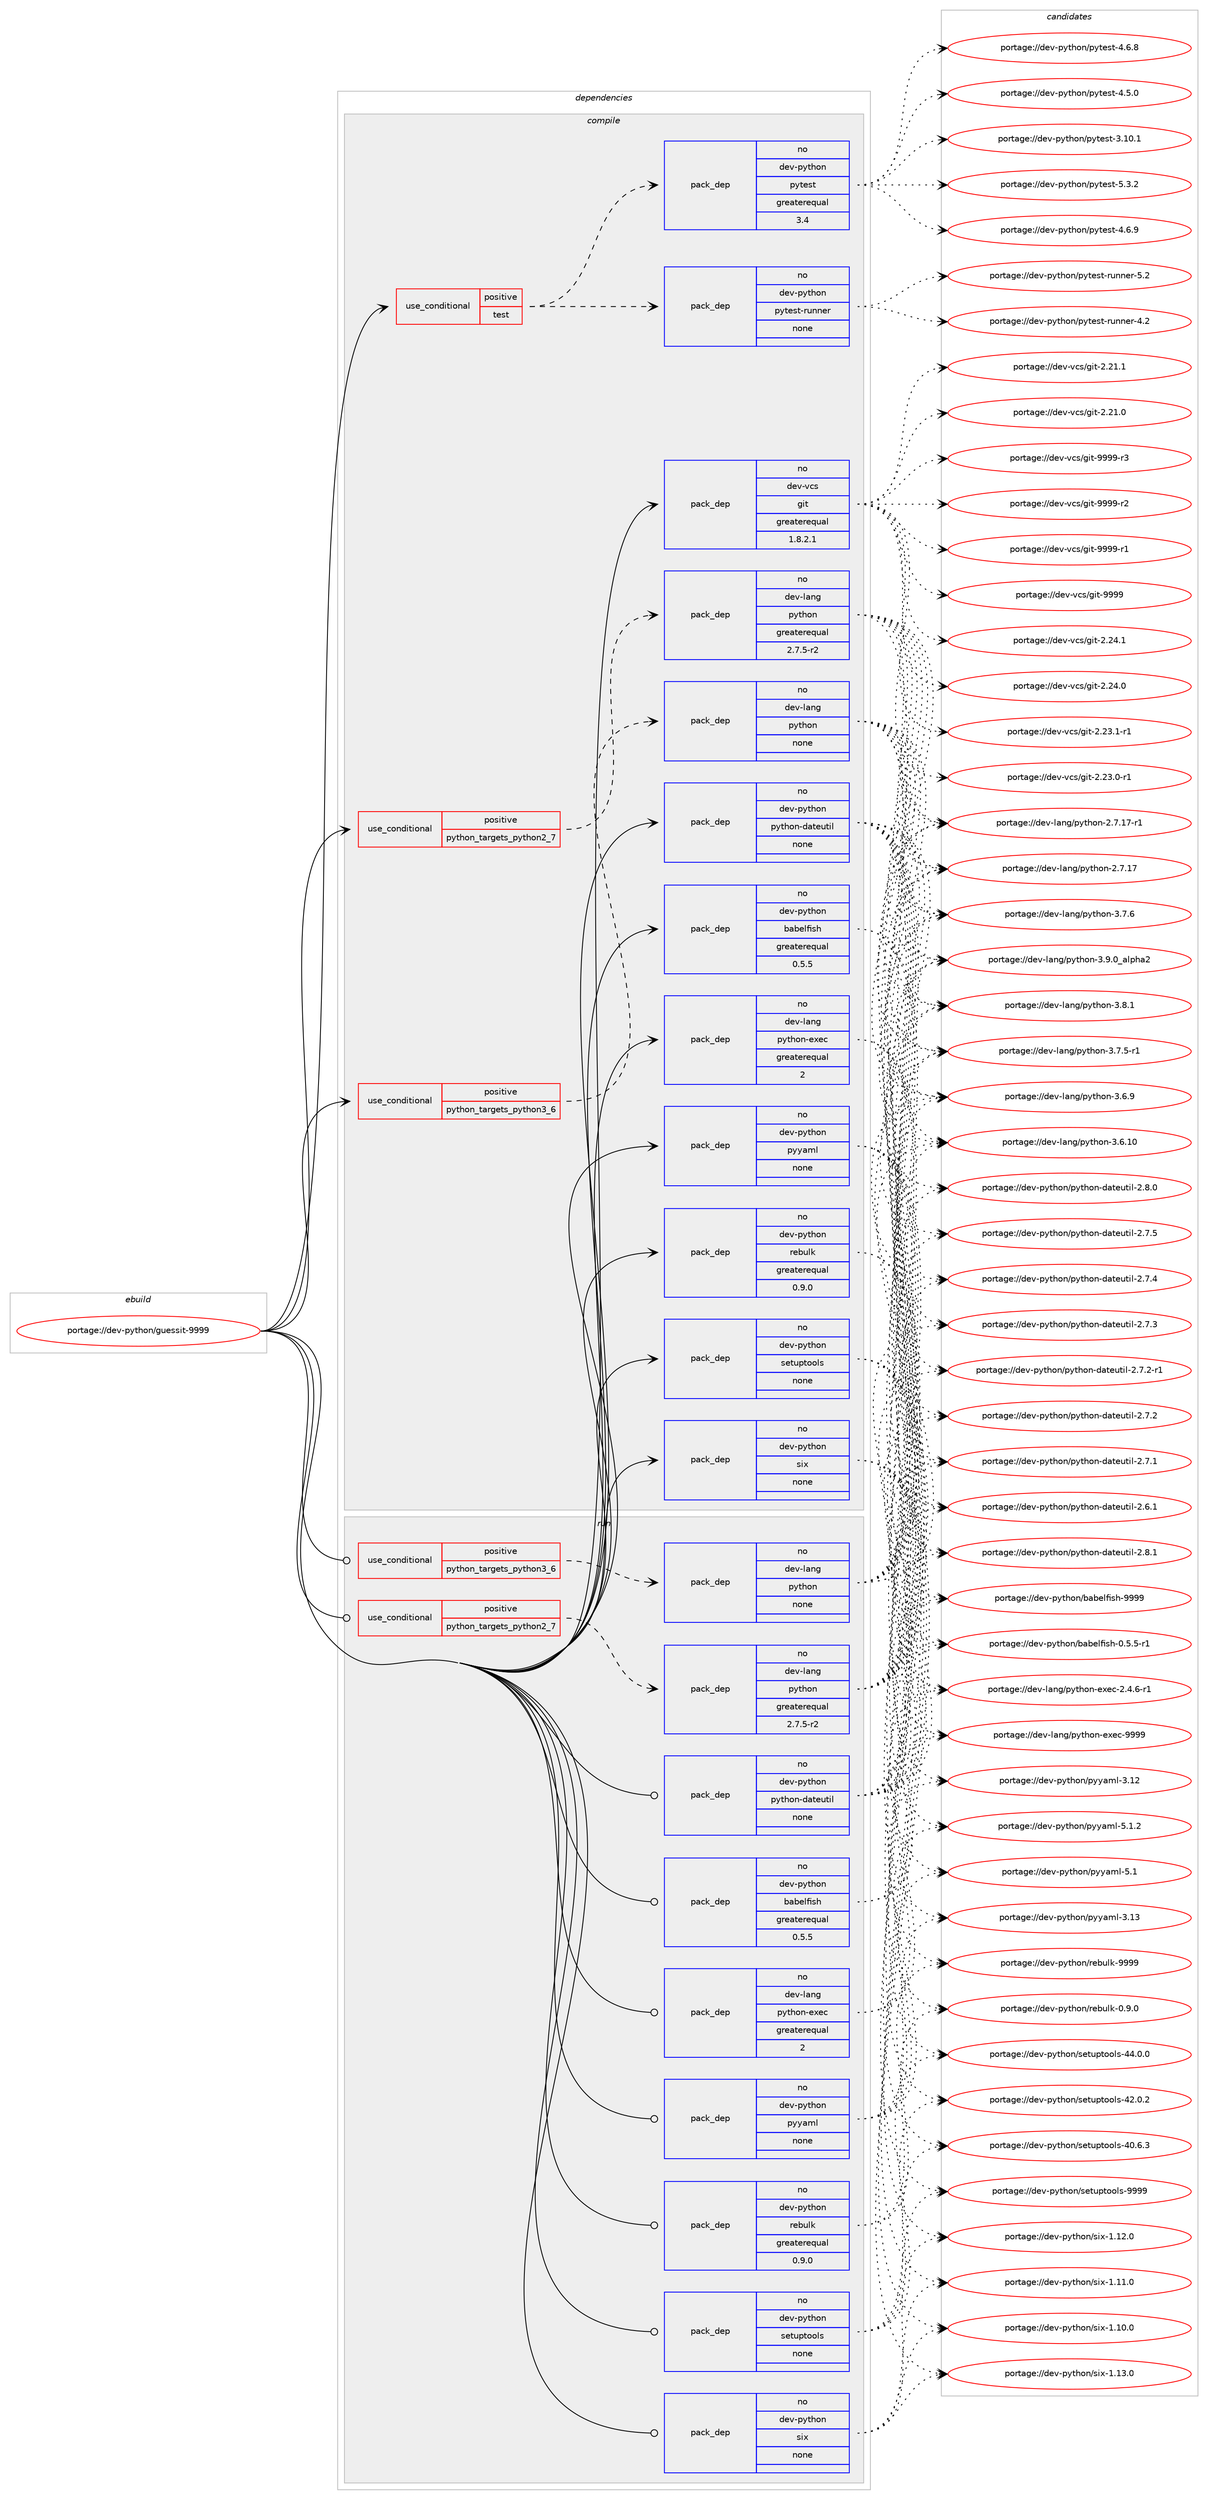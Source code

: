 digraph prolog {

# *************
# Graph options
# *************

newrank=true;
concentrate=true;
compound=true;
graph [rankdir=LR,fontname=Helvetica,fontsize=10,ranksep=1.5];#, ranksep=2.5, nodesep=0.2];
edge  [arrowhead=vee];
node  [fontname=Helvetica,fontsize=10];

# **********
# The ebuild
# **********

subgraph cluster_leftcol {
color=gray;
label=<<i>ebuild</i>>;
id [label="portage://dev-python/guessit-9999", color=red, width=4, href="../dev-python/guessit-9999.svg"];
}

# ****************
# The dependencies
# ****************

subgraph cluster_midcol {
color=gray;
label=<<i>dependencies</i>>;
subgraph cluster_compile {
fillcolor="#eeeeee";
style=filled;
label=<<i>compile</i>>;
subgraph cond115020 {
dependency457342 [label=<<TABLE BORDER="0" CELLBORDER="1" CELLSPACING="0" CELLPADDING="4"><TR><TD ROWSPAN="3" CELLPADDING="10">use_conditional</TD></TR><TR><TD>positive</TD></TR><TR><TD>python_targets_python2_7</TD></TR></TABLE>>, shape=none, color=red];
subgraph pack337339 {
dependency457343 [label=<<TABLE BORDER="0" CELLBORDER="1" CELLSPACING="0" CELLPADDING="4" WIDTH="220"><TR><TD ROWSPAN="6" CELLPADDING="30">pack_dep</TD></TR><TR><TD WIDTH="110">no</TD></TR><TR><TD>dev-lang</TD></TR><TR><TD>python</TD></TR><TR><TD>greaterequal</TD></TR><TR><TD>2.7.5-r2</TD></TR></TABLE>>, shape=none, color=blue];
}
dependency457342:e -> dependency457343:w [weight=20,style="dashed",arrowhead="vee"];
}
id:e -> dependency457342:w [weight=20,style="solid",arrowhead="vee"];
subgraph cond115021 {
dependency457344 [label=<<TABLE BORDER="0" CELLBORDER="1" CELLSPACING="0" CELLPADDING="4"><TR><TD ROWSPAN="3" CELLPADDING="10">use_conditional</TD></TR><TR><TD>positive</TD></TR><TR><TD>python_targets_python3_6</TD></TR></TABLE>>, shape=none, color=red];
subgraph pack337340 {
dependency457345 [label=<<TABLE BORDER="0" CELLBORDER="1" CELLSPACING="0" CELLPADDING="4" WIDTH="220"><TR><TD ROWSPAN="6" CELLPADDING="30">pack_dep</TD></TR><TR><TD WIDTH="110">no</TD></TR><TR><TD>dev-lang</TD></TR><TR><TD>python</TD></TR><TR><TD>none</TD></TR><TR><TD></TD></TR></TABLE>>, shape=none, color=blue];
}
dependency457344:e -> dependency457345:w [weight=20,style="dashed",arrowhead="vee"];
}
id:e -> dependency457344:w [weight=20,style="solid",arrowhead="vee"];
subgraph cond115022 {
dependency457346 [label=<<TABLE BORDER="0" CELLBORDER="1" CELLSPACING="0" CELLPADDING="4"><TR><TD ROWSPAN="3" CELLPADDING="10">use_conditional</TD></TR><TR><TD>positive</TD></TR><TR><TD>test</TD></TR></TABLE>>, shape=none, color=red];
subgraph pack337341 {
dependency457347 [label=<<TABLE BORDER="0" CELLBORDER="1" CELLSPACING="0" CELLPADDING="4" WIDTH="220"><TR><TD ROWSPAN="6" CELLPADDING="30">pack_dep</TD></TR><TR><TD WIDTH="110">no</TD></TR><TR><TD>dev-python</TD></TR><TR><TD>pytest</TD></TR><TR><TD>greaterequal</TD></TR><TR><TD>3.4</TD></TR></TABLE>>, shape=none, color=blue];
}
dependency457346:e -> dependency457347:w [weight=20,style="dashed",arrowhead="vee"];
subgraph pack337342 {
dependency457348 [label=<<TABLE BORDER="0" CELLBORDER="1" CELLSPACING="0" CELLPADDING="4" WIDTH="220"><TR><TD ROWSPAN="6" CELLPADDING="30">pack_dep</TD></TR><TR><TD WIDTH="110">no</TD></TR><TR><TD>dev-python</TD></TR><TR><TD>pytest-runner</TD></TR><TR><TD>none</TD></TR><TR><TD></TD></TR></TABLE>>, shape=none, color=blue];
}
dependency457346:e -> dependency457348:w [weight=20,style="dashed",arrowhead="vee"];
}
id:e -> dependency457346:w [weight=20,style="solid",arrowhead="vee"];
subgraph pack337343 {
dependency457349 [label=<<TABLE BORDER="0" CELLBORDER="1" CELLSPACING="0" CELLPADDING="4" WIDTH="220"><TR><TD ROWSPAN="6" CELLPADDING="30">pack_dep</TD></TR><TR><TD WIDTH="110">no</TD></TR><TR><TD>dev-lang</TD></TR><TR><TD>python-exec</TD></TR><TR><TD>greaterequal</TD></TR><TR><TD>2</TD></TR></TABLE>>, shape=none, color=blue];
}
id:e -> dependency457349:w [weight=20,style="solid",arrowhead="vee"];
subgraph pack337344 {
dependency457350 [label=<<TABLE BORDER="0" CELLBORDER="1" CELLSPACING="0" CELLPADDING="4" WIDTH="220"><TR><TD ROWSPAN="6" CELLPADDING="30">pack_dep</TD></TR><TR><TD WIDTH="110">no</TD></TR><TR><TD>dev-python</TD></TR><TR><TD>babelfish</TD></TR><TR><TD>greaterequal</TD></TR><TR><TD>0.5.5</TD></TR></TABLE>>, shape=none, color=blue];
}
id:e -> dependency457350:w [weight=20,style="solid",arrowhead="vee"];
subgraph pack337345 {
dependency457351 [label=<<TABLE BORDER="0" CELLBORDER="1" CELLSPACING="0" CELLPADDING="4" WIDTH="220"><TR><TD ROWSPAN="6" CELLPADDING="30">pack_dep</TD></TR><TR><TD WIDTH="110">no</TD></TR><TR><TD>dev-python</TD></TR><TR><TD>python-dateutil</TD></TR><TR><TD>none</TD></TR><TR><TD></TD></TR></TABLE>>, shape=none, color=blue];
}
id:e -> dependency457351:w [weight=20,style="solid",arrowhead="vee"];
subgraph pack337346 {
dependency457352 [label=<<TABLE BORDER="0" CELLBORDER="1" CELLSPACING="0" CELLPADDING="4" WIDTH="220"><TR><TD ROWSPAN="6" CELLPADDING="30">pack_dep</TD></TR><TR><TD WIDTH="110">no</TD></TR><TR><TD>dev-python</TD></TR><TR><TD>pyyaml</TD></TR><TR><TD>none</TD></TR><TR><TD></TD></TR></TABLE>>, shape=none, color=blue];
}
id:e -> dependency457352:w [weight=20,style="solid",arrowhead="vee"];
subgraph pack337347 {
dependency457353 [label=<<TABLE BORDER="0" CELLBORDER="1" CELLSPACING="0" CELLPADDING="4" WIDTH="220"><TR><TD ROWSPAN="6" CELLPADDING="30">pack_dep</TD></TR><TR><TD WIDTH="110">no</TD></TR><TR><TD>dev-python</TD></TR><TR><TD>rebulk</TD></TR><TR><TD>greaterequal</TD></TR><TR><TD>0.9.0</TD></TR></TABLE>>, shape=none, color=blue];
}
id:e -> dependency457353:w [weight=20,style="solid",arrowhead="vee"];
subgraph pack337348 {
dependency457354 [label=<<TABLE BORDER="0" CELLBORDER="1" CELLSPACING="0" CELLPADDING="4" WIDTH="220"><TR><TD ROWSPAN="6" CELLPADDING="30">pack_dep</TD></TR><TR><TD WIDTH="110">no</TD></TR><TR><TD>dev-python</TD></TR><TR><TD>setuptools</TD></TR><TR><TD>none</TD></TR><TR><TD></TD></TR></TABLE>>, shape=none, color=blue];
}
id:e -> dependency457354:w [weight=20,style="solid",arrowhead="vee"];
subgraph pack337349 {
dependency457355 [label=<<TABLE BORDER="0" CELLBORDER="1" CELLSPACING="0" CELLPADDING="4" WIDTH="220"><TR><TD ROWSPAN="6" CELLPADDING="30">pack_dep</TD></TR><TR><TD WIDTH="110">no</TD></TR><TR><TD>dev-python</TD></TR><TR><TD>six</TD></TR><TR><TD>none</TD></TR><TR><TD></TD></TR></TABLE>>, shape=none, color=blue];
}
id:e -> dependency457355:w [weight=20,style="solid",arrowhead="vee"];
subgraph pack337350 {
dependency457356 [label=<<TABLE BORDER="0" CELLBORDER="1" CELLSPACING="0" CELLPADDING="4" WIDTH="220"><TR><TD ROWSPAN="6" CELLPADDING="30">pack_dep</TD></TR><TR><TD WIDTH="110">no</TD></TR><TR><TD>dev-vcs</TD></TR><TR><TD>git</TD></TR><TR><TD>greaterequal</TD></TR><TR><TD>1.8.2.1</TD></TR></TABLE>>, shape=none, color=blue];
}
id:e -> dependency457356:w [weight=20,style="solid",arrowhead="vee"];
}
subgraph cluster_compileandrun {
fillcolor="#eeeeee";
style=filled;
label=<<i>compile and run</i>>;
}
subgraph cluster_run {
fillcolor="#eeeeee";
style=filled;
label=<<i>run</i>>;
subgraph cond115023 {
dependency457357 [label=<<TABLE BORDER="0" CELLBORDER="1" CELLSPACING="0" CELLPADDING="4"><TR><TD ROWSPAN="3" CELLPADDING="10">use_conditional</TD></TR><TR><TD>positive</TD></TR><TR><TD>python_targets_python2_7</TD></TR></TABLE>>, shape=none, color=red];
subgraph pack337351 {
dependency457358 [label=<<TABLE BORDER="0" CELLBORDER="1" CELLSPACING="0" CELLPADDING="4" WIDTH="220"><TR><TD ROWSPAN="6" CELLPADDING="30">pack_dep</TD></TR><TR><TD WIDTH="110">no</TD></TR><TR><TD>dev-lang</TD></TR><TR><TD>python</TD></TR><TR><TD>greaterequal</TD></TR><TR><TD>2.7.5-r2</TD></TR></TABLE>>, shape=none, color=blue];
}
dependency457357:e -> dependency457358:w [weight=20,style="dashed",arrowhead="vee"];
}
id:e -> dependency457357:w [weight=20,style="solid",arrowhead="odot"];
subgraph cond115024 {
dependency457359 [label=<<TABLE BORDER="0" CELLBORDER="1" CELLSPACING="0" CELLPADDING="4"><TR><TD ROWSPAN="3" CELLPADDING="10">use_conditional</TD></TR><TR><TD>positive</TD></TR><TR><TD>python_targets_python3_6</TD></TR></TABLE>>, shape=none, color=red];
subgraph pack337352 {
dependency457360 [label=<<TABLE BORDER="0" CELLBORDER="1" CELLSPACING="0" CELLPADDING="4" WIDTH="220"><TR><TD ROWSPAN="6" CELLPADDING="30">pack_dep</TD></TR><TR><TD WIDTH="110">no</TD></TR><TR><TD>dev-lang</TD></TR><TR><TD>python</TD></TR><TR><TD>none</TD></TR><TR><TD></TD></TR></TABLE>>, shape=none, color=blue];
}
dependency457359:e -> dependency457360:w [weight=20,style="dashed",arrowhead="vee"];
}
id:e -> dependency457359:w [weight=20,style="solid",arrowhead="odot"];
subgraph pack337353 {
dependency457361 [label=<<TABLE BORDER="0" CELLBORDER="1" CELLSPACING="0" CELLPADDING="4" WIDTH="220"><TR><TD ROWSPAN="6" CELLPADDING="30">pack_dep</TD></TR><TR><TD WIDTH="110">no</TD></TR><TR><TD>dev-lang</TD></TR><TR><TD>python-exec</TD></TR><TR><TD>greaterequal</TD></TR><TR><TD>2</TD></TR></TABLE>>, shape=none, color=blue];
}
id:e -> dependency457361:w [weight=20,style="solid",arrowhead="odot"];
subgraph pack337354 {
dependency457362 [label=<<TABLE BORDER="0" CELLBORDER="1" CELLSPACING="0" CELLPADDING="4" WIDTH="220"><TR><TD ROWSPAN="6" CELLPADDING="30">pack_dep</TD></TR><TR><TD WIDTH="110">no</TD></TR><TR><TD>dev-python</TD></TR><TR><TD>babelfish</TD></TR><TR><TD>greaterequal</TD></TR><TR><TD>0.5.5</TD></TR></TABLE>>, shape=none, color=blue];
}
id:e -> dependency457362:w [weight=20,style="solid",arrowhead="odot"];
subgraph pack337355 {
dependency457363 [label=<<TABLE BORDER="0" CELLBORDER="1" CELLSPACING="0" CELLPADDING="4" WIDTH="220"><TR><TD ROWSPAN="6" CELLPADDING="30">pack_dep</TD></TR><TR><TD WIDTH="110">no</TD></TR><TR><TD>dev-python</TD></TR><TR><TD>python-dateutil</TD></TR><TR><TD>none</TD></TR><TR><TD></TD></TR></TABLE>>, shape=none, color=blue];
}
id:e -> dependency457363:w [weight=20,style="solid",arrowhead="odot"];
subgraph pack337356 {
dependency457364 [label=<<TABLE BORDER="0" CELLBORDER="1" CELLSPACING="0" CELLPADDING="4" WIDTH="220"><TR><TD ROWSPAN="6" CELLPADDING="30">pack_dep</TD></TR><TR><TD WIDTH="110">no</TD></TR><TR><TD>dev-python</TD></TR><TR><TD>pyyaml</TD></TR><TR><TD>none</TD></TR><TR><TD></TD></TR></TABLE>>, shape=none, color=blue];
}
id:e -> dependency457364:w [weight=20,style="solid",arrowhead="odot"];
subgraph pack337357 {
dependency457365 [label=<<TABLE BORDER="0" CELLBORDER="1" CELLSPACING="0" CELLPADDING="4" WIDTH="220"><TR><TD ROWSPAN="6" CELLPADDING="30">pack_dep</TD></TR><TR><TD WIDTH="110">no</TD></TR><TR><TD>dev-python</TD></TR><TR><TD>rebulk</TD></TR><TR><TD>greaterequal</TD></TR><TR><TD>0.9.0</TD></TR></TABLE>>, shape=none, color=blue];
}
id:e -> dependency457365:w [weight=20,style="solid",arrowhead="odot"];
subgraph pack337358 {
dependency457366 [label=<<TABLE BORDER="0" CELLBORDER="1" CELLSPACING="0" CELLPADDING="4" WIDTH="220"><TR><TD ROWSPAN="6" CELLPADDING="30">pack_dep</TD></TR><TR><TD WIDTH="110">no</TD></TR><TR><TD>dev-python</TD></TR><TR><TD>setuptools</TD></TR><TR><TD>none</TD></TR><TR><TD></TD></TR></TABLE>>, shape=none, color=blue];
}
id:e -> dependency457366:w [weight=20,style="solid",arrowhead="odot"];
subgraph pack337359 {
dependency457367 [label=<<TABLE BORDER="0" CELLBORDER="1" CELLSPACING="0" CELLPADDING="4" WIDTH="220"><TR><TD ROWSPAN="6" CELLPADDING="30">pack_dep</TD></TR><TR><TD WIDTH="110">no</TD></TR><TR><TD>dev-python</TD></TR><TR><TD>six</TD></TR><TR><TD>none</TD></TR><TR><TD></TD></TR></TABLE>>, shape=none, color=blue];
}
id:e -> dependency457367:w [weight=20,style="solid",arrowhead="odot"];
}
}

# **************
# The candidates
# **************

subgraph cluster_choices {
rank=same;
color=gray;
label=<<i>candidates</i>>;

subgraph choice337339 {
color=black;
nodesep=1;
choice10010111845108971101034711212111610411111045514657464895971081121049750 [label="portage://dev-lang/python-3.9.0_alpha2", color=red, width=4,href="../dev-lang/python-3.9.0_alpha2.svg"];
choice100101118451089711010347112121116104111110455146564649 [label="portage://dev-lang/python-3.8.1", color=red, width=4,href="../dev-lang/python-3.8.1.svg"];
choice100101118451089711010347112121116104111110455146554654 [label="portage://dev-lang/python-3.7.6", color=red, width=4,href="../dev-lang/python-3.7.6.svg"];
choice1001011184510897110103471121211161041111104551465546534511449 [label="portage://dev-lang/python-3.7.5-r1", color=red, width=4,href="../dev-lang/python-3.7.5-r1.svg"];
choice100101118451089711010347112121116104111110455146544657 [label="portage://dev-lang/python-3.6.9", color=red, width=4,href="../dev-lang/python-3.6.9.svg"];
choice10010111845108971101034711212111610411111045514654464948 [label="portage://dev-lang/python-3.6.10", color=red, width=4,href="../dev-lang/python-3.6.10.svg"];
choice100101118451089711010347112121116104111110455046554649554511449 [label="portage://dev-lang/python-2.7.17-r1", color=red, width=4,href="../dev-lang/python-2.7.17-r1.svg"];
choice10010111845108971101034711212111610411111045504655464955 [label="portage://dev-lang/python-2.7.17", color=red, width=4,href="../dev-lang/python-2.7.17.svg"];
dependency457343:e -> choice10010111845108971101034711212111610411111045514657464895971081121049750:w [style=dotted,weight="100"];
dependency457343:e -> choice100101118451089711010347112121116104111110455146564649:w [style=dotted,weight="100"];
dependency457343:e -> choice100101118451089711010347112121116104111110455146554654:w [style=dotted,weight="100"];
dependency457343:e -> choice1001011184510897110103471121211161041111104551465546534511449:w [style=dotted,weight="100"];
dependency457343:e -> choice100101118451089711010347112121116104111110455146544657:w [style=dotted,weight="100"];
dependency457343:e -> choice10010111845108971101034711212111610411111045514654464948:w [style=dotted,weight="100"];
dependency457343:e -> choice100101118451089711010347112121116104111110455046554649554511449:w [style=dotted,weight="100"];
dependency457343:e -> choice10010111845108971101034711212111610411111045504655464955:w [style=dotted,weight="100"];
}
subgraph choice337340 {
color=black;
nodesep=1;
choice10010111845108971101034711212111610411111045514657464895971081121049750 [label="portage://dev-lang/python-3.9.0_alpha2", color=red, width=4,href="../dev-lang/python-3.9.0_alpha2.svg"];
choice100101118451089711010347112121116104111110455146564649 [label="portage://dev-lang/python-3.8.1", color=red, width=4,href="../dev-lang/python-3.8.1.svg"];
choice100101118451089711010347112121116104111110455146554654 [label="portage://dev-lang/python-3.7.6", color=red, width=4,href="../dev-lang/python-3.7.6.svg"];
choice1001011184510897110103471121211161041111104551465546534511449 [label="portage://dev-lang/python-3.7.5-r1", color=red, width=4,href="../dev-lang/python-3.7.5-r1.svg"];
choice100101118451089711010347112121116104111110455146544657 [label="portage://dev-lang/python-3.6.9", color=red, width=4,href="../dev-lang/python-3.6.9.svg"];
choice10010111845108971101034711212111610411111045514654464948 [label="portage://dev-lang/python-3.6.10", color=red, width=4,href="../dev-lang/python-3.6.10.svg"];
choice100101118451089711010347112121116104111110455046554649554511449 [label="portage://dev-lang/python-2.7.17-r1", color=red, width=4,href="../dev-lang/python-2.7.17-r1.svg"];
choice10010111845108971101034711212111610411111045504655464955 [label="portage://dev-lang/python-2.7.17", color=red, width=4,href="../dev-lang/python-2.7.17.svg"];
dependency457345:e -> choice10010111845108971101034711212111610411111045514657464895971081121049750:w [style=dotted,weight="100"];
dependency457345:e -> choice100101118451089711010347112121116104111110455146564649:w [style=dotted,weight="100"];
dependency457345:e -> choice100101118451089711010347112121116104111110455146554654:w [style=dotted,weight="100"];
dependency457345:e -> choice1001011184510897110103471121211161041111104551465546534511449:w [style=dotted,weight="100"];
dependency457345:e -> choice100101118451089711010347112121116104111110455146544657:w [style=dotted,weight="100"];
dependency457345:e -> choice10010111845108971101034711212111610411111045514654464948:w [style=dotted,weight="100"];
dependency457345:e -> choice100101118451089711010347112121116104111110455046554649554511449:w [style=dotted,weight="100"];
dependency457345:e -> choice10010111845108971101034711212111610411111045504655464955:w [style=dotted,weight="100"];
}
subgraph choice337341 {
color=black;
nodesep=1;
choice1001011184511212111610411111047112121116101115116455346514650 [label="portage://dev-python/pytest-5.3.2", color=red, width=4,href="../dev-python/pytest-5.3.2.svg"];
choice1001011184511212111610411111047112121116101115116455246544657 [label="portage://dev-python/pytest-4.6.9", color=red, width=4,href="../dev-python/pytest-4.6.9.svg"];
choice1001011184511212111610411111047112121116101115116455246544656 [label="portage://dev-python/pytest-4.6.8", color=red, width=4,href="../dev-python/pytest-4.6.8.svg"];
choice1001011184511212111610411111047112121116101115116455246534648 [label="portage://dev-python/pytest-4.5.0", color=red, width=4,href="../dev-python/pytest-4.5.0.svg"];
choice100101118451121211161041111104711212111610111511645514649484649 [label="portage://dev-python/pytest-3.10.1", color=red, width=4,href="../dev-python/pytest-3.10.1.svg"];
dependency457347:e -> choice1001011184511212111610411111047112121116101115116455346514650:w [style=dotted,weight="100"];
dependency457347:e -> choice1001011184511212111610411111047112121116101115116455246544657:w [style=dotted,weight="100"];
dependency457347:e -> choice1001011184511212111610411111047112121116101115116455246544656:w [style=dotted,weight="100"];
dependency457347:e -> choice1001011184511212111610411111047112121116101115116455246534648:w [style=dotted,weight="100"];
dependency457347:e -> choice100101118451121211161041111104711212111610111511645514649484649:w [style=dotted,weight="100"];
}
subgraph choice337342 {
color=black;
nodesep=1;
choice10010111845112121116104111110471121211161011151164511411711011010111445534650 [label="portage://dev-python/pytest-runner-5.2", color=red, width=4,href="../dev-python/pytest-runner-5.2.svg"];
choice10010111845112121116104111110471121211161011151164511411711011010111445524650 [label="portage://dev-python/pytest-runner-4.2", color=red, width=4,href="../dev-python/pytest-runner-4.2.svg"];
dependency457348:e -> choice10010111845112121116104111110471121211161011151164511411711011010111445534650:w [style=dotted,weight="100"];
dependency457348:e -> choice10010111845112121116104111110471121211161011151164511411711011010111445524650:w [style=dotted,weight="100"];
}
subgraph choice337343 {
color=black;
nodesep=1;
choice10010111845108971101034711212111610411111045101120101994557575757 [label="portage://dev-lang/python-exec-9999", color=red, width=4,href="../dev-lang/python-exec-9999.svg"];
choice10010111845108971101034711212111610411111045101120101994550465246544511449 [label="portage://dev-lang/python-exec-2.4.6-r1", color=red, width=4,href="../dev-lang/python-exec-2.4.6-r1.svg"];
dependency457349:e -> choice10010111845108971101034711212111610411111045101120101994557575757:w [style=dotted,weight="100"];
dependency457349:e -> choice10010111845108971101034711212111610411111045101120101994550465246544511449:w [style=dotted,weight="100"];
}
subgraph choice337344 {
color=black;
nodesep=1;
choice10010111845112121116104111110479897981011081021051151044557575757 [label="portage://dev-python/babelfish-9999", color=red, width=4,href="../dev-python/babelfish-9999.svg"];
choice10010111845112121116104111110479897981011081021051151044548465346534511449 [label="portage://dev-python/babelfish-0.5.5-r1", color=red, width=4,href="../dev-python/babelfish-0.5.5-r1.svg"];
dependency457350:e -> choice10010111845112121116104111110479897981011081021051151044557575757:w [style=dotted,weight="100"];
dependency457350:e -> choice10010111845112121116104111110479897981011081021051151044548465346534511449:w [style=dotted,weight="100"];
}
subgraph choice337345 {
color=black;
nodesep=1;
choice10010111845112121116104111110471121211161041111104510097116101117116105108455046564649 [label="portage://dev-python/python-dateutil-2.8.1", color=red, width=4,href="../dev-python/python-dateutil-2.8.1.svg"];
choice10010111845112121116104111110471121211161041111104510097116101117116105108455046564648 [label="portage://dev-python/python-dateutil-2.8.0", color=red, width=4,href="../dev-python/python-dateutil-2.8.0.svg"];
choice10010111845112121116104111110471121211161041111104510097116101117116105108455046554653 [label="portage://dev-python/python-dateutil-2.7.5", color=red, width=4,href="../dev-python/python-dateutil-2.7.5.svg"];
choice10010111845112121116104111110471121211161041111104510097116101117116105108455046554652 [label="portage://dev-python/python-dateutil-2.7.4", color=red, width=4,href="../dev-python/python-dateutil-2.7.4.svg"];
choice10010111845112121116104111110471121211161041111104510097116101117116105108455046554651 [label="portage://dev-python/python-dateutil-2.7.3", color=red, width=4,href="../dev-python/python-dateutil-2.7.3.svg"];
choice100101118451121211161041111104711212111610411111045100971161011171161051084550465546504511449 [label="portage://dev-python/python-dateutil-2.7.2-r1", color=red, width=4,href="../dev-python/python-dateutil-2.7.2-r1.svg"];
choice10010111845112121116104111110471121211161041111104510097116101117116105108455046554650 [label="portage://dev-python/python-dateutil-2.7.2", color=red, width=4,href="../dev-python/python-dateutil-2.7.2.svg"];
choice10010111845112121116104111110471121211161041111104510097116101117116105108455046554649 [label="portage://dev-python/python-dateutil-2.7.1", color=red, width=4,href="../dev-python/python-dateutil-2.7.1.svg"];
choice10010111845112121116104111110471121211161041111104510097116101117116105108455046544649 [label="portage://dev-python/python-dateutil-2.6.1", color=red, width=4,href="../dev-python/python-dateutil-2.6.1.svg"];
dependency457351:e -> choice10010111845112121116104111110471121211161041111104510097116101117116105108455046564649:w [style=dotted,weight="100"];
dependency457351:e -> choice10010111845112121116104111110471121211161041111104510097116101117116105108455046564648:w [style=dotted,weight="100"];
dependency457351:e -> choice10010111845112121116104111110471121211161041111104510097116101117116105108455046554653:w [style=dotted,weight="100"];
dependency457351:e -> choice10010111845112121116104111110471121211161041111104510097116101117116105108455046554652:w [style=dotted,weight="100"];
dependency457351:e -> choice10010111845112121116104111110471121211161041111104510097116101117116105108455046554651:w [style=dotted,weight="100"];
dependency457351:e -> choice100101118451121211161041111104711212111610411111045100971161011171161051084550465546504511449:w [style=dotted,weight="100"];
dependency457351:e -> choice10010111845112121116104111110471121211161041111104510097116101117116105108455046554650:w [style=dotted,weight="100"];
dependency457351:e -> choice10010111845112121116104111110471121211161041111104510097116101117116105108455046554649:w [style=dotted,weight="100"];
dependency457351:e -> choice10010111845112121116104111110471121211161041111104510097116101117116105108455046544649:w [style=dotted,weight="100"];
}
subgraph choice337346 {
color=black;
nodesep=1;
choice100101118451121211161041111104711212112197109108455346494650 [label="portage://dev-python/pyyaml-5.1.2", color=red, width=4,href="../dev-python/pyyaml-5.1.2.svg"];
choice10010111845112121116104111110471121211219710910845534649 [label="portage://dev-python/pyyaml-5.1", color=red, width=4,href="../dev-python/pyyaml-5.1.svg"];
choice1001011184511212111610411111047112121121971091084551464951 [label="portage://dev-python/pyyaml-3.13", color=red, width=4,href="../dev-python/pyyaml-3.13.svg"];
choice1001011184511212111610411111047112121121971091084551464950 [label="portage://dev-python/pyyaml-3.12", color=red, width=4,href="../dev-python/pyyaml-3.12.svg"];
dependency457352:e -> choice100101118451121211161041111104711212112197109108455346494650:w [style=dotted,weight="100"];
dependency457352:e -> choice10010111845112121116104111110471121211219710910845534649:w [style=dotted,weight="100"];
dependency457352:e -> choice1001011184511212111610411111047112121121971091084551464951:w [style=dotted,weight="100"];
dependency457352:e -> choice1001011184511212111610411111047112121121971091084551464950:w [style=dotted,weight="100"];
}
subgraph choice337347 {
color=black;
nodesep=1;
choice1001011184511212111610411111047114101981171081074557575757 [label="portage://dev-python/rebulk-9999", color=red, width=4,href="../dev-python/rebulk-9999.svg"];
choice100101118451121211161041111104711410198117108107454846574648 [label="portage://dev-python/rebulk-0.9.0", color=red, width=4,href="../dev-python/rebulk-0.9.0.svg"];
dependency457353:e -> choice1001011184511212111610411111047114101981171081074557575757:w [style=dotted,weight="100"];
dependency457353:e -> choice100101118451121211161041111104711410198117108107454846574648:w [style=dotted,weight="100"];
}
subgraph choice337348 {
color=black;
nodesep=1;
choice10010111845112121116104111110471151011161171121161111111081154557575757 [label="portage://dev-python/setuptools-9999", color=red, width=4,href="../dev-python/setuptools-9999.svg"];
choice100101118451121211161041111104711510111611711211611111110811545525246484648 [label="portage://dev-python/setuptools-44.0.0", color=red, width=4,href="../dev-python/setuptools-44.0.0.svg"];
choice100101118451121211161041111104711510111611711211611111110811545525046484650 [label="portage://dev-python/setuptools-42.0.2", color=red, width=4,href="../dev-python/setuptools-42.0.2.svg"];
choice100101118451121211161041111104711510111611711211611111110811545524846544651 [label="portage://dev-python/setuptools-40.6.3", color=red, width=4,href="../dev-python/setuptools-40.6.3.svg"];
dependency457354:e -> choice10010111845112121116104111110471151011161171121161111111081154557575757:w [style=dotted,weight="100"];
dependency457354:e -> choice100101118451121211161041111104711510111611711211611111110811545525246484648:w [style=dotted,weight="100"];
dependency457354:e -> choice100101118451121211161041111104711510111611711211611111110811545525046484650:w [style=dotted,weight="100"];
dependency457354:e -> choice100101118451121211161041111104711510111611711211611111110811545524846544651:w [style=dotted,weight="100"];
}
subgraph choice337349 {
color=black;
nodesep=1;
choice100101118451121211161041111104711510512045494649514648 [label="portage://dev-python/six-1.13.0", color=red, width=4,href="../dev-python/six-1.13.0.svg"];
choice100101118451121211161041111104711510512045494649504648 [label="portage://dev-python/six-1.12.0", color=red, width=4,href="../dev-python/six-1.12.0.svg"];
choice100101118451121211161041111104711510512045494649494648 [label="portage://dev-python/six-1.11.0", color=red, width=4,href="../dev-python/six-1.11.0.svg"];
choice100101118451121211161041111104711510512045494649484648 [label="portage://dev-python/six-1.10.0", color=red, width=4,href="../dev-python/six-1.10.0.svg"];
dependency457355:e -> choice100101118451121211161041111104711510512045494649514648:w [style=dotted,weight="100"];
dependency457355:e -> choice100101118451121211161041111104711510512045494649504648:w [style=dotted,weight="100"];
dependency457355:e -> choice100101118451121211161041111104711510512045494649494648:w [style=dotted,weight="100"];
dependency457355:e -> choice100101118451121211161041111104711510512045494649484648:w [style=dotted,weight="100"];
}
subgraph choice337350 {
color=black;
nodesep=1;
choice10010111845118991154710310511645575757574511451 [label="portage://dev-vcs/git-9999-r3", color=red, width=4,href="../dev-vcs/git-9999-r3.svg"];
choice10010111845118991154710310511645575757574511450 [label="portage://dev-vcs/git-9999-r2", color=red, width=4,href="../dev-vcs/git-9999-r2.svg"];
choice10010111845118991154710310511645575757574511449 [label="portage://dev-vcs/git-9999-r1", color=red, width=4,href="../dev-vcs/git-9999-r1.svg"];
choice1001011184511899115471031051164557575757 [label="portage://dev-vcs/git-9999", color=red, width=4,href="../dev-vcs/git-9999.svg"];
choice10010111845118991154710310511645504650524649 [label="portage://dev-vcs/git-2.24.1", color=red, width=4,href="../dev-vcs/git-2.24.1.svg"];
choice10010111845118991154710310511645504650524648 [label="portage://dev-vcs/git-2.24.0", color=red, width=4,href="../dev-vcs/git-2.24.0.svg"];
choice100101118451189911547103105116455046505146494511449 [label="portage://dev-vcs/git-2.23.1-r1", color=red, width=4,href="../dev-vcs/git-2.23.1-r1.svg"];
choice100101118451189911547103105116455046505146484511449 [label="portage://dev-vcs/git-2.23.0-r1", color=red, width=4,href="../dev-vcs/git-2.23.0-r1.svg"];
choice10010111845118991154710310511645504650494649 [label="portage://dev-vcs/git-2.21.1", color=red, width=4,href="../dev-vcs/git-2.21.1.svg"];
choice10010111845118991154710310511645504650494648 [label="portage://dev-vcs/git-2.21.0", color=red, width=4,href="../dev-vcs/git-2.21.0.svg"];
dependency457356:e -> choice10010111845118991154710310511645575757574511451:w [style=dotted,weight="100"];
dependency457356:e -> choice10010111845118991154710310511645575757574511450:w [style=dotted,weight="100"];
dependency457356:e -> choice10010111845118991154710310511645575757574511449:w [style=dotted,weight="100"];
dependency457356:e -> choice1001011184511899115471031051164557575757:w [style=dotted,weight="100"];
dependency457356:e -> choice10010111845118991154710310511645504650524649:w [style=dotted,weight="100"];
dependency457356:e -> choice10010111845118991154710310511645504650524648:w [style=dotted,weight="100"];
dependency457356:e -> choice100101118451189911547103105116455046505146494511449:w [style=dotted,weight="100"];
dependency457356:e -> choice100101118451189911547103105116455046505146484511449:w [style=dotted,weight="100"];
dependency457356:e -> choice10010111845118991154710310511645504650494649:w [style=dotted,weight="100"];
dependency457356:e -> choice10010111845118991154710310511645504650494648:w [style=dotted,weight="100"];
}
subgraph choice337351 {
color=black;
nodesep=1;
choice10010111845108971101034711212111610411111045514657464895971081121049750 [label="portage://dev-lang/python-3.9.0_alpha2", color=red, width=4,href="../dev-lang/python-3.9.0_alpha2.svg"];
choice100101118451089711010347112121116104111110455146564649 [label="portage://dev-lang/python-3.8.1", color=red, width=4,href="../dev-lang/python-3.8.1.svg"];
choice100101118451089711010347112121116104111110455146554654 [label="portage://dev-lang/python-3.7.6", color=red, width=4,href="../dev-lang/python-3.7.6.svg"];
choice1001011184510897110103471121211161041111104551465546534511449 [label="portage://dev-lang/python-3.7.5-r1", color=red, width=4,href="../dev-lang/python-3.7.5-r1.svg"];
choice100101118451089711010347112121116104111110455146544657 [label="portage://dev-lang/python-3.6.9", color=red, width=4,href="../dev-lang/python-3.6.9.svg"];
choice10010111845108971101034711212111610411111045514654464948 [label="portage://dev-lang/python-3.6.10", color=red, width=4,href="../dev-lang/python-3.6.10.svg"];
choice100101118451089711010347112121116104111110455046554649554511449 [label="portage://dev-lang/python-2.7.17-r1", color=red, width=4,href="../dev-lang/python-2.7.17-r1.svg"];
choice10010111845108971101034711212111610411111045504655464955 [label="portage://dev-lang/python-2.7.17", color=red, width=4,href="../dev-lang/python-2.7.17.svg"];
dependency457358:e -> choice10010111845108971101034711212111610411111045514657464895971081121049750:w [style=dotted,weight="100"];
dependency457358:e -> choice100101118451089711010347112121116104111110455146564649:w [style=dotted,weight="100"];
dependency457358:e -> choice100101118451089711010347112121116104111110455146554654:w [style=dotted,weight="100"];
dependency457358:e -> choice1001011184510897110103471121211161041111104551465546534511449:w [style=dotted,weight="100"];
dependency457358:e -> choice100101118451089711010347112121116104111110455146544657:w [style=dotted,weight="100"];
dependency457358:e -> choice10010111845108971101034711212111610411111045514654464948:w [style=dotted,weight="100"];
dependency457358:e -> choice100101118451089711010347112121116104111110455046554649554511449:w [style=dotted,weight="100"];
dependency457358:e -> choice10010111845108971101034711212111610411111045504655464955:w [style=dotted,weight="100"];
}
subgraph choice337352 {
color=black;
nodesep=1;
choice10010111845108971101034711212111610411111045514657464895971081121049750 [label="portage://dev-lang/python-3.9.0_alpha2", color=red, width=4,href="../dev-lang/python-3.9.0_alpha2.svg"];
choice100101118451089711010347112121116104111110455146564649 [label="portage://dev-lang/python-3.8.1", color=red, width=4,href="../dev-lang/python-3.8.1.svg"];
choice100101118451089711010347112121116104111110455146554654 [label="portage://dev-lang/python-3.7.6", color=red, width=4,href="../dev-lang/python-3.7.6.svg"];
choice1001011184510897110103471121211161041111104551465546534511449 [label="portage://dev-lang/python-3.7.5-r1", color=red, width=4,href="../dev-lang/python-3.7.5-r1.svg"];
choice100101118451089711010347112121116104111110455146544657 [label="portage://dev-lang/python-3.6.9", color=red, width=4,href="../dev-lang/python-3.6.9.svg"];
choice10010111845108971101034711212111610411111045514654464948 [label="portage://dev-lang/python-3.6.10", color=red, width=4,href="../dev-lang/python-3.6.10.svg"];
choice100101118451089711010347112121116104111110455046554649554511449 [label="portage://dev-lang/python-2.7.17-r1", color=red, width=4,href="../dev-lang/python-2.7.17-r1.svg"];
choice10010111845108971101034711212111610411111045504655464955 [label="portage://dev-lang/python-2.7.17", color=red, width=4,href="../dev-lang/python-2.7.17.svg"];
dependency457360:e -> choice10010111845108971101034711212111610411111045514657464895971081121049750:w [style=dotted,weight="100"];
dependency457360:e -> choice100101118451089711010347112121116104111110455146564649:w [style=dotted,weight="100"];
dependency457360:e -> choice100101118451089711010347112121116104111110455146554654:w [style=dotted,weight="100"];
dependency457360:e -> choice1001011184510897110103471121211161041111104551465546534511449:w [style=dotted,weight="100"];
dependency457360:e -> choice100101118451089711010347112121116104111110455146544657:w [style=dotted,weight="100"];
dependency457360:e -> choice10010111845108971101034711212111610411111045514654464948:w [style=dotted,weight="100"];
dependency457360:e -> choice100101118451089711010347112121116104111110455046554649554511449:w [style=dotted,weight="100"];
dependency457360:e -> choice10010111845108971101034711212111610411111045504655464955:w [style=dotted,weight="100"];
}
subgraph choice337353 {
color=black;
nodesep=1;
choice10010111845108971101034711212111610411111045101120101994557575757 [label="portage://dev-lang/python-exec-9999", color=red, width=4,href="../dev-lang/python-exec-9999.svg"];
choice10010111845108971101034711212111610411111045101120101994550465246544511449 [label="portage://dev-lang/python-exec-2.4.6-r1", color=red, width=4,href="../dev-lang/python-exec-2.4.6-r1.svg"];
dependency457361:e -> choice10010111845108971101034711212111610411111045101120101994557575757:w [style=dotted,weight="100"];
dependency457361:e -> choice10010111845108971101034711212111610411111045101120101994550465246544511449:w [style=dotted,weight="100"];
}
subgraph choice337354 {
color=black;
nodesep=1;
choice10010111845112121116104111110479897981011081021051151044557575757 [label="portage://dev-python/babelfish-9999", color=red, width=4,href="../dev-python/babelfish-9999.svg"];
choice10010111845112121116104111110479897981011081021051151044548465346534511449 [label="portage://dev-python/babelfish-0.5.5-r1", color=red, width=4,href="../dev-python/babelfish-0.5.5-r1.svg"];
dependency457362:e -> choice10010111845112121116104111110479897981011081021051151044557575757:w [style=dotted,weight="100"];
dependency457362:e -> choice10010111845112121116104111110479897981011081021051151044548465346534511449:w [style=dotted,weight="100"];
}
subgraph choice337355 {
color=black;
nodesep=1;
choice10010111845112121116104111110471121211161041111104510097116101117116105108455046564649 [label="portage://dev-python/python-dateutil-2.8.1", color=red, width=4,href="../dev-python/python-dateutil-2.8.1.svg"];
choice10010111845112121116104111110471121211161041111104510097116101117116105108455046564648 [label="portage://dev-python/python-dateutil-2.8.0", color=red, width=4,href="../dev-python/python-dateutil-2.8.0.svg"];
choice10010111845112121116104111110471121211161041111104510097116101117116105108455046554653 [label="portage://dev-python/python-dateutil-2.7.5", color=red, width=4,href="../dev-python/python-dateutil-2.7.5.svg"];
choice10010111845112121116104111110471121211161041111104510097116101117116105108455046554652 [label="portage://dev-python/python-dateutil-2.7.4", color=red, width=4,href="../dev-python/python-dateutil-2.7.4.svg"];
choice10010111845112121116104111110471121211161041111104510097116101117116105108455046554651 [label="portage://dev-python/python-dateutil-2.7.3", color=red, width=4,href="../dev-python/python-dateutil-2.7.3.svg"];
choice100101118451121211161041111104711212111610411111045100971161011171161051084550465546504511449 [label="portage://dev-python/python-dateutil-2.7.2-r1", color=red, width=4,href="../dev-python/python-dateutil-2.7.2-r1.svg"];
choice10010111845112121116104111110471121211161041111104510097116101117116105108455046554650 [label="portage://dev-python/python-dateutil-2.7.2", color=red, width=4,href="../dev-python/python-dateutil-2.7.2.svg"];
choice10010111845112121116104111110471121211161041111104510097116101117116105108455046554649 [label="portage://dev-python/python-dateutil-2.7.1", color=red, width=4,href="../dev-python/python-dateutil-2.7.1.svg"];
choice10010111845112121116104111110471121211161041111104510097116101117116105108455046544649 [label="portage://dev-python/python-dateutil-2.6.1", color=red, width=4,href="../dev-python/python-dateutil-2.6.1.svg"];
dependency457363:e -> choice10010111845112121116104111110471121211161041111104510097116101117116105108455046564649:w [style=dotted,weight="100"];
dependency457363:e -> choice10010111845112121116104111110471121211161041111104510097116101117116105108455046564648:w [style=dotted,weight="100"];
dependency457363:e -> choice10010111845112121116104111110471121211161041111104510097116101117116105108455046554653:w [style=dotted,weight="100"];
dependency457363:e -> choice10010111845112121116104111110471121211161041111104510097116101117116105108455046554652:w [style=dotted,weight="100"];
dependency457363:e -> choice10010111845112121116104111110471121211161041111104510097116101117116105108455046554651:w [style=dotted,weight="100"];
dependency457363:e -> choice100101118451121211161041111104711212111610411111045100971161011171161051084550465546504511449:w [style=dotted,weight="100"];
dependency457363:e -> choice10010111845112121116104111110471121211161041111104510097116101117116105108455046554650:w [style=dotted,weight="100"];
dependency457363:e -> choice10010111845112121116104111110471121211161041111104510097116101117116105108455046554649:w [style=dotted,weight="100"];
dependency457363:e -> choice10010111845112121116104111110471121211161041111104510097116101117116105108455046544649:w [style=dotted,weight="100"];
}
subgraph choice337356 {
color=black;
nodesep=1;
choice100101118451121211161041111104711212112197109108455346494650 [label="portage://dev-python/pyyaml-5.1.2", color=red, width=4,href="../dev-python/pyyaml-5.1.2.svg"];
choice10010111845112121116104111110471121211219710910845534649 [label="portage://dev-python/pyyaml-5.1", color=red, width=4,href="../dev-python/pyyaml-5.1.svg"];
choice1001011184511212111610411111047112121121971091084551464951 [label="portage://dev-python/pyyaml-3.13", color=red, width=4,href="../dev-python/pyyaml-3.13.svg"];
choice1001011184511212111610411111047112121121971091084551464950 [label="portage://dev-python/pyyaml-3.12", color=red, width=4,href="../dev-python/pyyaml-3.12.svg"];
dependency457364:e -> choice100101118451121211161041111104711212112197109108455346494650:w [style=dotted,weight="100"];
dependency457364:e -> choice10010111845112121116104111110471121211219710910845534649:w [style=dotted,weight="100"];
dependency457364:e -> choice1001011184511212111610411111047112121121971091084551464951:w [style=dotted,weight="100"];
dependency457364:e -> choice1001011184511212111610411111047112121121971091084551464950:w [style=dotted,weight="100"];
}
subgraph choice337357 {
color=black;
nodesep=1;
choice1001011184511212111610411111047114101981171081074557575757 [label="portage://dev-python/rebulk-9999", color=red, width=4,href="../dev-python/rebulk-9999.svg"];
choice100101118451121211161041111104711410198117108107454846574648 [label="portage://dev-python/rebulk-0.9.0", color=red, width=4,href="../dev-python/rebulk-0.9.0.svg"];
dependency457365:e -> choice1001011184511212111610411111047114101981171081074557575757:w [style=dotted,weight="100"];
dependency457365:e -> choice100101118451121211161041111104711410198117108107454846574648:w [style=dotted,weight="100"];
}
subgraph choice337358 {
color=black;
nodesep=1;
choice10010111845112121116104111110471151011161171121161111111081154557575757 [label="portage://dev-python/setuptools-9999", color=red, width=4,href="../dev-python/setuptools-9999.svg"];
choice100101118451121211161041111104711510111611711211611111110811545525246484648 [label="portage://dev-python/setuptools-44.0.0", color=red, width=4,href="../dev-python/setuptools-44.0.0.svg"];
choice100101118451121211161041111104711510111611711211611111110811545525046484650 [label="portage://dev-python/setuptools-42.0.2", color=red, width=4,href="../dev-python/setuptools-42.0.2.svg"];
choice100101118451121211161041111104711510111611711211611111110811545524846544651 [label="portage://dev-python/setuptools-40.6.3", color=red, width=4,href="../dev-python/setuptools-40.6.3.svg"];
dependency457366:e -> choice10010111845112121116104111110471151011161171121161111111081154557575757:w [style=dotted,weight="100"];
dependency457366:e -> choice100101118451121211161041111104711510111611711211611111110811545525246484648:w [style=dotted,weight="100"];
dependency457366:e -> choice100101118451121211161041111104711510111611711211611111110811545525046484650:w [style=dotted,weight="100"];
dependency457366:e -> choice100101118451121211161041111104711510111611711211611111110811545524846544651:w [style=dotted,weight="100"];
}
subgraph choice337359 {
color=black;
nodesep=1;
choice100101118451121211161041111104711510512045494649514648 [label="portage://dev-python/six-1.13.0", color=red, width=4,href="../dev-python/six-1.13.0.svg"];
choice100101118451121211161041111104711510512045494649504648 [label="portage://dev-python/six-1.12.0", color=red, width=4,href="../dev-python/six-1.12.0.svg"];
choice100101118451121211161041111104711510512045494649494648 [label="portage://dev-python/six-1.11.0", color=red, width=4,href="../dev-python/six-1.11.0.svg"];
choice100101118451121211161041111104711510512045494649484648 [label="portage://dev-python/six-1.10.0", color=red, width=4,href="../dev-python/six-1.10.0.svg"];
dependency457367:e -> choice100101118451121211161041111104711510512045494649514648:w [style=dotted,weight="100"];
dependency457367:e -> choice100101118451121211161041111104711510512045494649504648:w [style=dotted,weight="100"];
dependency457367:e -> choice100101118451121211161041111104711510512045494649494648:w [style=dotted,weight="100"];
dependency457367:e -> choice100101118451121211161041111104711510512045494649484648:w [style=dotted,weight="100"];
}
}

}

